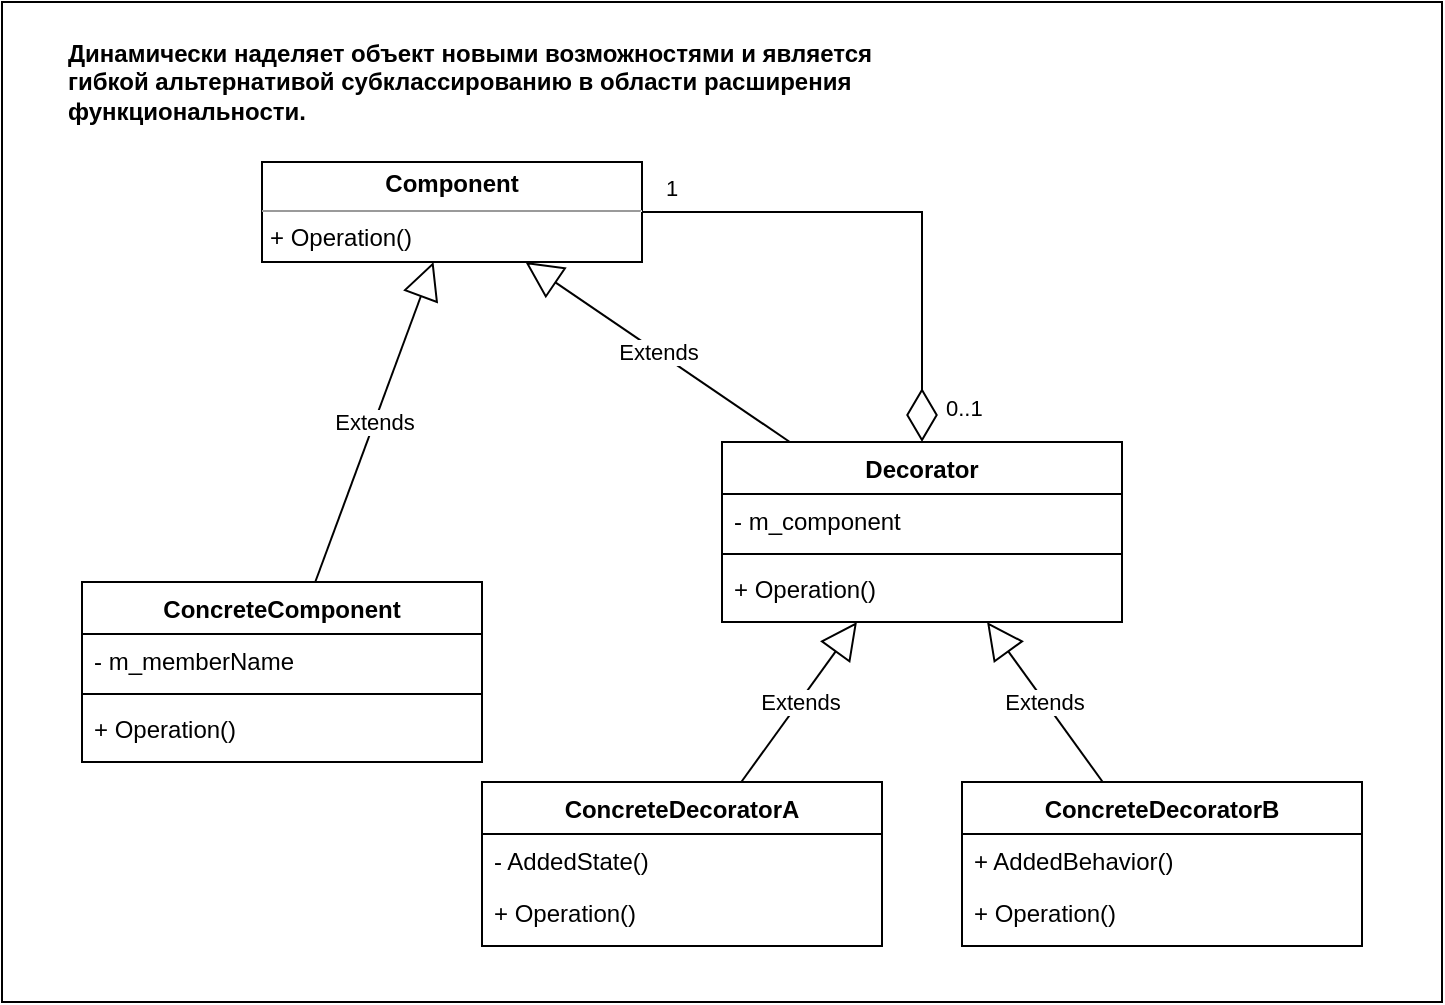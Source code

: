 <mxfile version="20.2.8" type="device"><diagram id="oXizpmqxIiQNZ7Cq87bL" name="Страница 1"><mxGraphModel dx="1675" dy="1282" grid="1" gridSize="10" guides="1" tooltips="1" connect="1" arrows="1" fold="1" page="1" pageScale="1" pageWidth="827" pageHeight="1169" math="0" shadow="0"><root><mxCell id="0"/><mxCell id="1" parent="0"/><mxCell id="Jkm9CAEN05J4kUP2-I---7" value="" style="rounded=0;whiteSpace=wrap;html=1;" parent="1" vertex="1"><mxGeometry x="-770" y="130" width="720" height="500" as="geometry"/></mxCell><mxCell id="Jkm9CAEN05J4kUP2-I---6" value="&lt;b&gt;Динамически наделяет объект новыми возможностями и является гибкой альтернативой субклассированию в области расширения функциональности.&lt;br&gt;&lt;/b&gt;" style="text;html=1;strokeColor=none;fillColor=none;align=left;verticalAlign=middle;whiteSpace=wrap;rounded=0;" parent="1" vertex="1"><mxGeometry x="-739" y="140" width="430" height="60" as="geometry"/></mxCell><mxCell id="Jkm9CAEN05J4kUP2-I---9" value="ConcreteComponent" style="swimlane;fontStyle=1;align=center;verticalAlign=top;childLayout=stackLayout;horizontal=1;startSize=26;horizontalStack=0;resizeParent=1;resizeParentMax=0;resizeLast=0;collapsible=1;marginBottom=0;" parent="1" vertex="1"><mxGeometry x="-730" y="420" width="200" height="90" as="geometry"/></mxCell><mxCell id="Jkm9CAEN05J4kUP2-I---10" value="- m_memberName" style="text;strokeColor=none;fillColor=none;align=left;verticalAlign=top;spacingLeft=4;spacingRight=4;overflow=hidden;rotatable=0;points=[[0,0.5],[1,0.5]];portConstraint=eastwest;" parent="Jkm9CAEN05J4kUP2-I---9" vertex="1"><mxGeometry y="26" width="200" height="26" as="geometry"/></mxCell><mxCell id="Jkm9CAEN05J4kUP2-I---11" value="" style="line;strokeWidth=1;fillColor=none;align=left;verticalAlign=middle;spacingTop=-1;spacingLeft=3;spacingRight=3;rotatable=0;labelPosition=right;points=[];portConstraint=eastwest;strokeColor=inherit;" parent="Jkm9CAEN05J4kUP2-I---9" vertex="1"><mxGeometry y="52" width="200" height="8" as="geometry"/></mxCell><mxCell id="Jkm9CAEN05J4kUP2-I---12" value="+ Operation()" style="text;strokeColor=none;fillColor=none;align=left;verticalAlign=top;spacingLeft=4;spacingRight=4;overflow=hidden;rotatable=0;points=[[0,0.5],[1,0.5]];portConstraint=eastwest;" parent="Jkm9CAEN05J4kUP2-I---9" vertex="1"><mxGeometry y="60" width="200" height="30" as="geometry"/></mxCell><mxCell id="Jkm9CAEN05J4kUP2-I---13" value="&lt;p style=&quot;margin:0px;margin-top:4px;text-align:center;&quot;&gt;&lt;b&gt;Component&lt;/b&gt;&lt;/p&gt;&lt;hr size=&quot;1&quot;&gt;&lt;p style=&quot;margin:0px;margin-left:4px;&quot;&gt;+ Operation()&lt;br&gt;&lt;/p&gt;" style="verticalAlign=top;align=left;overflow=fill;fontSize=12;fontFamily=Helvetica;html=1;" parent="1" vertex="1"><mxGeometry x="-640" y="210" width="190" height="50" as="geometry"/></mxCell><mxCell id="Jkm9CAEN05J4kUP2-I---20" value="0..1" style="edgeLabel;resizable=0;html=1;align=left;verticalAlign=top;" parent="1" connectable="0" vertex="1"><mxGeometry x="-300" y="320" as="geometry"/></mxCell><mxCell id="GGeWMRFSq_V_f-_JECj8-1" value="Decorator" style="swimlane;fontStyle=1;align=center;verticalAlign=top;childLayout=stackLayout;horizontal=1;startSize=26;horizontalStack=0;resizeParent=1;resizeParentMax=0;resizeLast=0;collapsible=1;marginBottom=0;" vertex="1" parent="1"><mxGeometry x="-410" y="350" width="200" height="90" as="geometry"/></mxCell><mxCell id="GGeWMRFSq_V_f-_JECj8-2" value="- m_component" style="text;strokeColor=none;fillColor=none;align=left;verticalAlign=top;spacingLeft=4;spacingRight=4;overflow=hidden;rotatable=0;points=[[0,0.5],[1,0.5]];portConstraint=eastwest;" vertex="1" parent="GGeWMRFSq_V_f-_JECj8-1"><mxGeometry y="26" width="200" height="26" as="geometry"/></mxCell><mxCell id="GGeWMRFSq_V_f-_JECj8-3" value="" style="line;strokeWidth=1;fillColor=none;align=left;verticalAlign=middle;spacingTop=-1;spacingLeft=3;spacingRight=3;rotatable=0;labelPosition=right;points=[];portConstraint=eastwest;strokeColor=inherit;" vertex="1" parent="GGeWMRFSq_V_f-_JECj8-1"><mxGeometry y="52" width="200" height="8" as="geometry"/></mxCell><mxCell id="GGeWMRFSq_V_f-_JECj8-4" value="+ Operation()" style="text;strokeColor=none;fillColor=none;align=left;verticalAlign=top;spacingLeft=4;spacingRight=4;overflow=hidden;rotatable=0;points=[[0,0.5],[1,0.5]];portConstraint=eastwest;" vertex="1" parent="GGeWMRFSq_V_f-_JECj8-1"><mxGeometry y="60" width="200" height="30" as="geometry"/></mxCell><mxCell id="GGeWMRFSq_V_f-_JECj8-6" value="Extends" style="endArrow=block;endSize=16;endFill=0;html=1;rounded=0;" edge="1" parent="1" source="GGeWMRFSq_V_f-_JECj8-1" target="Jkm9CAEN05J4kUP2-I---13"><mxGeometry width="160" relative="1" as="geometry"><mxPoint x="-600" y="460" as="sourcePoint"/><mxPoint x="-440" y="460" as="targetPoint"/></mxGeometry></mxCell><mxCell id="GGeWMRFSq_V_f-_JECj8-8" value="Extends" style="endArrow=block;endSize=16;endFill=0;html=1;rounded=0;" edge="1" parent="1" source="Jkm9CAEN05J4kUP2-I---9" target="Jkm9CAEN05J4kUP2-I---13"><mxGeometry width="160" relative="1" as="geometry"><mxPoint x="-600" y="460" as="sourcePoint"/><mxPoint x="-440" y="460" as="targetPoint"/></mxGeometry></mxCell><mxCell id="GGeWMRFSq_V_f-_JECj8-9" value="ConcreteDecoratorA" style="swimlane;fontStyle=1;align=center;verticalAlign=top;childLayout=stackLayout;horizontal=1;startSize=26;horizontalStack=0;resizeParent=1;resizeParentMax=0;resizeLast=0;collapsible=1;marginBottom=0;" vertex="1" parent="1"><mxGeometry x="-530" y="520" width="200" height="82" as="geometry"/></mxCell><mxCell id="GGeWMRFSq_V_f-_JECj8-10" value="- AddedState()" style="text;strokeColor=none;fillColor=none;align=left;verticalAlign=top;spacingLeft=4;spacingRight=4;overflow=hidden;rotatable=0;points=[[0,0.5],[1,0.5]];portConstraint=eastwest;" vertex="1" parent="GGeWMRFSq_V_f-_JECj8-9"><mxGeometry y="26" width="200" height="26" as="geometry"/></mxCell><mxCell id="GGeWMRFSq_V_f-_JECj8-12" value="+ Operation()" style="text;strokeColor=none;fillColor=none;align=left;verticalAlign=top;spacingLeft=4;spacingRight=4;overflow=hidden;rotatable=0;points=[[0,0.5],[1,0.5]];portConstraint=eastwest;" vertex="1" parent="GGeWMRFSq_V_f-_JECj8-9"><mxGeometry y="52" width="200" height="30" as="geometry"/></mxCell><mxCell id="GGeWMRFSq_V_f-_JECj8-13" value="ConcreteDecoratorB" style="swimlane;fontStyle=1;align=center;verticalAlign=top;childLayout=stackLayout;horizontal=1;startSize=26;horizontalStack=0;resizeParent=1;resizeParentMax=0;resizeLast=0;collapsible=1;marginBottom=0;" vertex="1" parent="1"><mxGeometry x="-290" y="520" width="200" height="82" as="geometry"/></mxCell><mxCell id="GGeWMRFSq_V_f-_JECj8-14" value="+ AddedBehavior()" style="text;strokeColor=none;fillColor=none;align=left;verticalAlign=top;spacingLeft=4;spacingRight=4;overflow=hidden;rotatable=0;points=[[0,0.5],[1,0.5]];portConstraint=eastwest;" vertex="1" parent="GGeWMRFSq_V_f-_JECj8-13"><mxGeometry y="26" width="200" height="26" as="geometry"/></mxCell><mxCell id="GGeWMRFSq_V_f-_JECj8-16" value="+ Operation()" style="text;strokeColor=none;fillColor=none;align=left;verticalAlign=top;spacingLeft=4;spacingRight=4;overflow=hidden;rotatable=0;points=[[0,0.5],[1,0.5]];portConstraint=eastwest;" vertex="1" parent="GGeWMRFSq_V_f-_JECj8-13"><mxGeometry y="52" width="200" height="30" as="geometry"/></mxCell><mxCell id="GGeWMRFSq_V_f-_JECj8-17" value="Extends" style="endArrow=block;endSize=16;endFill=0;html=1;rounded=0;" edge="1" parent="1" source="GGeWMRFSq_V_f-_JECj8-13" target="GGeWMRFSq_V_f-_JECj8-1"><mxGeometry width="160" relative="1" as="geometry"><mxPoint x="-412.5" y="350" as="sourcePoint"/><mxPoint x="-505.833" y="270" as="targetPoint"/></mxGeometry></mxCell><mxCell id="GGeWMRFSq_V_f-_JECj8-18" value="Extends" style="endArrow=block;endSize=16;endFill=0;html=1;rounded=0;" edge="1" parent="1" source="GGeWMRFSq_V_f-_JECj8-9" target="GGeWMRFSq_V_f-_JECj8-1"><mxGeometry width="160" relative="1" as="geometry"><mxPoint x="-242.308" y="480" as="sourcePoint"/><mxPoint x="-297.692" y="440.0" as="targetPoint"/></mxGeometry></mxCell><mxCell id="GGeWMRFSq_V_f-_JECj8-19" value="" style="endArrow=diamondThin;endFill=0;endSize=24;html=1;rounded=0;" edge="1" parent="1" source="Jkm9CAEN05J4kUP2-I---13" target="GGeWMRFSq_V_f-_JECj8-1"><mxGeometry width="160" relative="1" as="geometry"><mxPoint x="-530" y="610" as="sourcePoint"/><mxPoint x="-370" y="610" as="targetPoint"/><Array as="points"><mxPoint x="-310" y="235"/></Array></mxGeometry></mxCell><mxCell id="GGeWMRFSq_V_f-_JECj8-20" value="1" style="edgeLabel;resizable=0;html=1;align=left;verticalAlign=top;" connectable="0" vertex="1" parent="1"><mxGeometry x="-440" y="210" as="geometry"/></mxCell></root></mxGraphModel></diagram></mxfile>